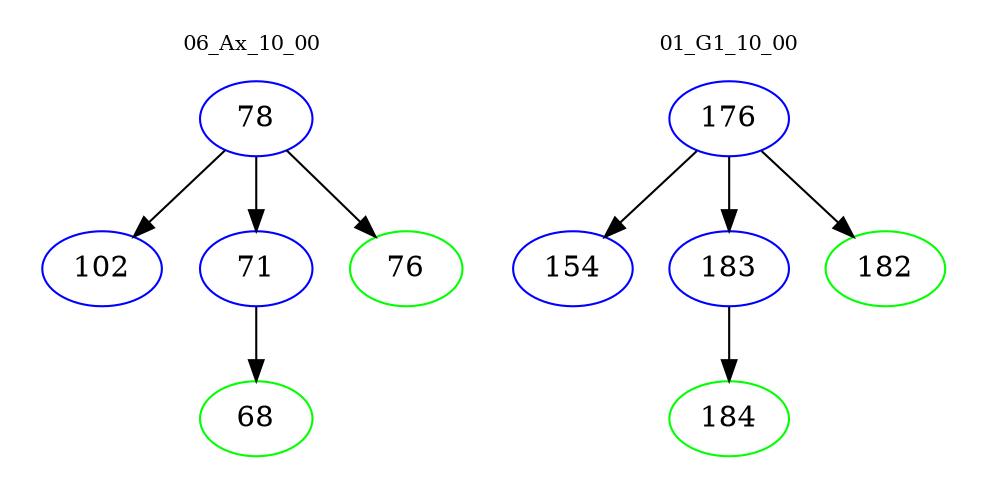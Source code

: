 digraph{
subgraph cluster_0 {
color = white
label = "06_Ax_10_00";
fontsize=10;
T0_78 [label="78", color="blue"]
T0_78 -> T0_102 [color="black"]
T0_102 [label="102", color="blue"]
T0_78 -> T0_71 [color="black"]
T0_71 [label="71", color="blue"]
T0_71 -> T0_68 [color="black"]
T0_68 [label="68", color="green"]
T0_78 -> T0_76 [color="black"]
T0_76 [label="76", color="green"]
}
subgraph cluster_1 {
color = white
label = "01_G1_10_00";
fontsize=10;
T1_176 [label="176", color="blue"]
T1_176 -> T1_154 [color="black"]
T1_154 [label="154", color="blue"]
T1_176 -> T1_183 [color="black"]
T1_183 [label="183", color="blue"]
T1_183 -> T1_184 [color="black"]
T1_184 [label="184", color="green"]
T1_176 -> T1_182 [color="black"]
T1_182 [label="182", color="green"]
}
}
